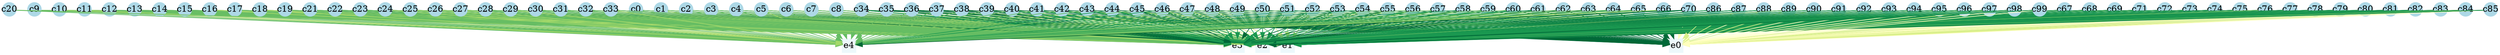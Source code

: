 digraph G {
	splines=false;
	c0[shape=circle, color=lightblue,style=filled ,height=0.30, width=0.30, fixedsize=true,];
	c1[shape=circle, color=lightblue,style=filled ,height=0.30, width=0.30, fixedsize=true,];
	c2[shape=circle, color=lightblue,style=filled ,height=0.30, width=0.30, fixedsize=true,];
	c3[shape=circle, color=lightblue,style=filled ,height=0.30, width=0.30, fixedsize=true,];
	c4[shape=circle, color=lightblue,style=filled ,height=0.30, width=0.30, fixedsize=true,];
	c5[shape=circle, color=lightblue,style=filled ,height=0.30, width=0.30, fixedsize=true,];
	c6[shape=circle, color=lightblue,style=filled ,height=0.30, width=0.30, fixedsize=true,];
	c7[shape=circle, color=lightblue,style=filled ,height=0.30, width=0.30, fixedsize=true,];
	c8[shape=circle, color=lightblue,style=filled ,height=0.30, width=0.30, fixedsize=true,];
	c9[shape=circle, color=lightblue,style=filled ,height=0.30, width=0.30, fixedsize=true,];
	c10[shape=circle, color=lightblue,style=filled ,height=0.30, width=0.30, fixedsize=true,];
	c11[shape=circle, color=lightblue,style=filled ,height=0.30, width=0.30, fixedsize=true,];
	c12[shape=circle, color=lightblue,style=filled ,height=0.30, width=0.30, fixedsize=true,];
	c13[shape=circle, color=lightblue,style=filled ,height=0.30, width=0.30, fixedsize=true,];
	c14[shape=circle, color=lightblue,style=filled ,height=0.30, width=0.30, fixedsize=true,];
	c15[shape=circle, color=lightblue,style=filled ,height=0.30, width=0.30, fixedsize=true,];
	c16[shape=circle, color=lightblue,style=filled ,height=0.30, width=0.30, fixedsize=true,];
	c17[shape=circle, color=lightblue,style=filled ,height=0.30, width=0.30, fixedsize=true,];
	c18[shape=circle, color=lightblue,style=filled ,height=0.30, width=0.30, fixedsize=true,];
	c19[shape=circle, color=lightblue,style=filled ,height=0.30, width=0.30, fixedsize=true,];
	c20[shape=circle, color=lightblue,style=filled ,height=0.30, width=0.30, fixedsize=true,];
	c21[shape=circle, color=lightblue,style=filled ,height=0.30, width=0.30, fixedsize=true,];
	c22[shape=circle, color=lightblue,style=filled ,height=0.30, width=0.30, fixedsize=true,];
	c23[shape=circle, color=lightblue,style=filled ,height=0.30, width=0.30, fixedsize=true,];
	c24[shape=circle, color=lightblue,style=filled ,height=0.30, width=0.30, fixedsize=true,];
	c25[shape=circle, color=lightblue,style=filled ,height=0.30, width=0.30, fixedsize=true,];
	c26[shape=circle, color=lightblue,style=filled ,height=0.30, width=0.30, fixedsize=true,];
	c27[shape=circle, color=lightblue,style=filled ,height=0.30, width=0.30, fixedsize=true,];
	c28[shape=circle, color=lightblue,style=filled ,height=0.30, width=0.30, fixedsize=true,];
	c29[shape=circle, color=lightblue,style=filled ,height=0.30, width=0.30, fixedsize=true,];
	c30[shape=circle, color=lightblue,style=filled ,height=0.30, width=0.30, fixedsize=true,];
	c31[shape=circle, color=lightblue,style=filled ,height=0.30, width=0.30, fixedsize=true,];
	c32[shape=circle, color=lightblue,style=filled ,height=0.30, width=0.30, fixedsize=true,];
	c33[shape=circle, color=lightblue,style=filled ,height=0.30, width=0.30, fixedsize=true,];
	c34[shape=circle, color=lightblue,style=filled ,height=0.30, width=0.30, fixedsize=true,];
	c35[shape=circle, color=lightblue,style=filled ,height=0.30, width=0.30, fixedsize=true,];
	c36[shape=circle, color=lightblue,style=filled ,height=0.30, width=0.30, fixedsize=true,];
	c37[shape=circle, color=lightblue,style=filled ,height=0.30, width=0.30, fixedsize=true,];
	c38[shape=circle, color=lightblue,style=filled ,height=0.30, width=0.30, fixedsize=true,];
	c39[shape=circle, color=lightblue,style=filled ,height=0.30, width=0.30, fixedsize=true,];
	c40[shape=circle, color=lightblue,style=filled ,height=0.30, width=0.30, fixedsize=true,];
	c41[shape=circle, color=lightblue,style=filled ,height=0.30, width=0.30, fixedsize=true,];
	c42[shape=circle, color=lightblue,style=filled ,height=0.30, width=0.30, fixedsize=true,];
	c43[shape=circle, color=lightblue,style=filled ,height=0.30, width=0.30, fixedsize=true,];
	c44[shape=circle, color=lightblue,style=filled ,height=0.30, width=0.30, fixedsize=true,];
	c45[shape=circle, color=lightblue,style=filled ,height=0.30, width=0.30, fixedsize=true,];
	c46[shape=circle, color=lightblue,style=filled ,height=0.30, width=0.30, fixedsize=true,];
	c47[shape=circle, color=lightblue,style=filled ,height=0.30, width=0.30, fixedsize=true,];
	c48[shape=circle, color=lightblue,style=filled ,height=0.30, width=0.30, fixedsize=true,];
	c49[shape=circle, color=lightblue,style=filled ,height=0.30, width=0.30, fixedsize=true,];
	c50[shape=circle, color=lightblue,style=filled ,height=0.30, width=0.30, fixedsize=true,];
	c51[shape=circle, color=lightblue,style=filled ,height=0.30, width=0.30, fixedsize=true,];
	c52[shape=circle, color=lightblue,style=filled ,height=0.30, width=0.30, fixedsize=true,];
	c53[shape=circle, color=lightblue,style=filled ,height=0.30, width=0.30, fixedsize=true,];
	c54[shape=circle, color=lightblue,style=filled ,height=0.30, width=0.30, fixedsize=true,];
	c55[shape=circle, color=lightblue,style=filled ,height=0.30, width=0.30, fixedsize=true,];
	c56[shape=circle, color=lightblue,style=filled ,height=0.30, width=0.30, fixedsize=true,];
	c57[shape=circle, color=lightblue,style=filled ,height=0.30, width=0.30, fixedsize=true,];
	c58[shape=circle, color=lightblue,style=filled ,height=0.30, width=0.30, fixedsize=true,];
	c59[shape=circle, color=lightblue,style=filled ,height=0.30, width=0.30, fixedsize=true,];
	c60[shape=circle, color=lightblue,style=filled ,height=0.30, width=0.30, fixedsize=true,];
	c61[shape=circle, color=lightblue,style=filled ,height=0.30, width=0.30, fixedsize=true,];
	c62[shape=circle, color=lightblue,style=filled ,height=0.30, width=0.30, fixedsize=true,];
	c63[shape=circle, color=lightblue,style=filled ,height=0.30, width=0.30, fixedsize=true,];
	c64[shape=circle, color=lightblue,style=filled ,height=0.30, width=0.30, fixedsize=true,];
	c65[shape=circle, color=lightblue,style=filled ,height=0.30, width=0.30, fixedsize=true,];
	c66[shape=circle, color=lightblue,style=filled ,height=0.30, width=0.30, fixedsize=true,];
	c67[shape=circle, color=lightblue,style=filled ,height=0.30, width=0.30, fixedsize=true,];
	c68[shape=circle, color=lightblue,style=filled ,height=0.30, width=0.30, fixedsize=true,];
	c69[shape=circle, color=lightblue,style=filled ,height=0.30, width=0.30, fixedsize=true,];
	c70[shape=circle, color=lightblue,style=filled ,height=0.30, width=0.30, fixedsize=true,];
	c71[shape=circle, color=lightblue,style=filled ,height=0.30, width=0.30, fixedsize=true,];
	c72[shape=circle, color=lightblue,style=filled ,height=0.30, width=0.30, fixedsize=true,];
	c73[shape=circle, color=lightblue,style=filled ,height=0.30, width=0.30, fixedsize=true,];
	c74[shape=circle, color=lightblue,style=filled ,height=0.30, width=0.30, fixedsize=true,];
	c75[shape=circle, color=lightblue,style=filled ,height=0.30, width=0.30, fixedsize=true,];
	c76[shape=circle, color=lightblue,style=filled ,height=0.30, width=0.30, fixedsize=true,];
	c77[shape=circle, color=lightblue,style=filled ,height=0.30, width=0.30, fixedsize=true,];
	c78[shape=circle, color=lightblue,style=filled ,height=0.30, width=0.30, fixedsize=true,];
	c79[shape=circle, color=lightblue,style=filled ,height=0.30, width=0.30, fixedsize=true,];
	c80[shape=circle, color=lightblue,style=filled ,height=0.30, width=0.30, fixedsize=true,];
	c81[shape=circle, color=lightblue,style=filled ,height=0.30, width=0.30, fixedsize=true,];
	c82[shape=circle, color=lightblue,style=filled ,height=0.30, width=0.30, fixedsize=true,];
	c83[shape=circle, color=lightblue,style=filled ,height=0.30, width=0.30, fixedsize=true,];
	c84[shape=circle, color=lightblue,style=filled ,height=0.30, width=0.30, fixedsize=true,];
	c85[shape=circle, color=lightblue,style=filled ,height=0.30, width=0.30, fixedsize=true,];
	c86[shape=circle, color=lightblue,style=filled ,height=0.30, width=0.30, fixedsize=true,];
	c87[shape=circle, color=lightblue,style=filled ,height=0.30, width=0.30, fixedsize=true,];
	c88[shape=circle, color=lightblue,style=filled ,height=0.30, width=0.30, fixedsize=true,];
	c89[shape=circle, color=lightblue,style=filled ,height=0.30, width=0.30, fixedsize=true,];
	c90[shape=circle, color=lightblue,style=filled ,height=0.30, width=0.30, fixedsize=true,];
	c91[shape=circle, color=lightblue,style=filled ,height=0.30, width=0.30, fixedsize=true,];
	c92[shape=circle, color=lightblue,style=filled ,height=0.30, width=0.30, fixedsize=true,];
	c93[shape=circle, color=lightblue,style=filled ,height=0.30, width=0.30, fixedsize=true,];
	c94[shape=circle, color=lightblue,style=filled ,height=0.30, width=0.30, fixedsize=true,];
	c95[shape=circle, color=lightblue,style=filled ,height=0.30, width=0.30, fixedsize=true,];
	c96[shape=circle, color=lightblue,style=filled ,height=0.30, width=0.30, fixedsize=true,];
	c97[shape=circle, color=lightblue,style=filled ,height=0.30, width=0.30, fixedsize=true,];
	c98[shape=circle, color=lightblue,style=filled ,height=0.30, width=0.30, fixedsize=true,];
	c99[shape=circle, color=lightblue,style=filled ,height=0.30, width=0.30, fixedsize=true,];
	e0[shape=box, color="#edf8fb",style=filled ,height=0.30, width=0.30, fixedsize=true,];
	e1[shape=box, color="#edf8fb",style=filled ,height=0.30, width=0.30, fixedsize=true,];
	e2[shape=box, color="#edf8fb",style=filled ,height=0.30, width=0.30, fixedsize=true,];
	e3[shape=box, color="#edf8fb",style=filled ,height=0.30, width=0.30, fixedsize=true,];
	e4[shape=box, color="#edf8fb",style=filled ,height=0.30, width=0.30, fixedsize=true,];
	"c0" -> "e1"[color="#006837"];
	"c0" -> "e2"[color="#66bd63"];
	"c0" -> "e3"[color="#66bd63"];
	"c0" -> "e4"[color="#66bd63"];
	"c1" -> "e1"[color="#006837"];
	"c1" -> "e2"[color="#a6d96a"];
	"c1" -> "e3"[color="#66bd63"];
	"c1" -> "e4"[color="#a6d96a"];
	"c2" -> "e1"[color="#006837"];
	"c2" -> "e2"[color="#a6d96a"];
	"c2" -> "e3"[color="#66bd63"];
	"c2" -> "e4"[color="#66bd63"];
	"c3" -> "e1"[color="#006837"];
	"c3" -> "e2"[color="#66bd63"];
	"c3" -> "e3"[color="#66bd63"];
	"c3" -> "e4"[color="#66bd63"];
	"c4" -> "e1"[color="#006837"];
	"c4" -> "e2"[color="#66bd63"];
	"c4" -> "e3"[color="#66bd63"];
	"c4" -> "e4"[color="#66bd63"];
	"c5" -> "e1"[color="#006837"];
	"c5" -> "e2"[color="#a6d96a"];
	"c5" -> "e3"[color="#66bd63"];
	"c5" -> "e4"[color="#a6d96a"];
	"c6" -> "e1"[color="#006837"];
	"c6" -> "e2"[color="#a6d96a"];
	"c6" -> "e3"[color="#66bd63"];
	"c6" -> "e4"[color="#66bd63"];
	"c7" -> "e1"[color="#006837"];
	"c7" -> "e2"[color="#a6d96a"];
	"c7" -> "e3"[color="#66bd63"];
	"c7" -> "e4"[color="#66bd63"];
	"c8" -> "e1"[color="#006837"];
	"c8" -> "e2"[color="#a6d96a"];
	"c8" -> "e3"[color="#66bd63"];
	"c8" -> "e4"[color="#66bd63"];
	"c9" -> "e1"[color="#006837"];
	"c9" -> "e2"[color="#a6d96a"];
	"c9" -> "e3"[color="#66bd63"];
	"c9" -> "e4"[color="#66bd63"];
	"c10" -> "e1"[color="#006837"];
	"c10" -> "e2"[color="#a6d96a"];
	"c10" -> "e3"[color="#66bd63"];
	"c10" -> "e4"[color="#a6d96a"];
	"c11" -> "e1"[color="#006837"];
	"c11" -> "e2"[color="#a6d96a"];
	"c11" -> "e3"[color="#66bd63"];
	"c11" -> "e4"[color="#a6d96a"];
	"c12" -> "e1"[color="#006837"];
	"c12" -> "e2"[color="#a6d96a"];
	"c12" -> "e3"[color="#66bd63"];
	"c12" -> "e4"[color="#66bd63"];
	"c13" -> "e1"[color="#006837"];
	"c13" -> "e2"[color="#a6d96a"];
	"c13" -> "e3"[color="#66bd63"];
	"c13" -> "e4"[color="#66bd63"];
	"c14" -> "e1"[color="#006837"];
	"c14" -> "e2"[color="#a6d96a"];
	"c14" -> "e3"[color="#66bd63"];
	"c14" -> "e4"[color="#66bd63"];
	"c15" -> "e1"[color="#006837"];
	"c15" -> "e2"[color="#66bd63"];
	"c15" -> "e3"[color="#66bd63"];
	"c15" -> "e4"[color="#66bd63"];
	"c16" -> "e1"[color="#006837"];
	"c16" -> "e2"[color="#a6d96a"];
	"c16" -> "e3"[color="#a6d96a"];
	"c16" -> "e4"[color="#a6d96a"];
	"c17" -> "e1"[color="#006837"];
	"c17" -> "e2"[color="#a6d96a"];
	"c17" -> "e3"[color="#66bd63"];
	"c17" -> "e4"[color="#66bd63"];
	"c18" -> "e1"[color="#006837"];
	"c18" -> "e2"[color="#a6d96a"];
	"c18" -> "e3"[color="#a6d96a"];
	"c18" -> "e4"[color="#a6d96a"];
	"c19" -> "e1"[color="#006837"];
	"c19" -> "e2"[color="#a6d96a"];
	"c19" -> "e3"[color="#66bd63"];
	"c19" -> "e4"[color="#66bd63"];
	"c20" -> "e2"[color="#a6d96a"];
	"c20" -> "e3"[color="#66bd63"];
	"c20" -> "e4"[color="#66bd63"];
	"c21" -> "e1"[color="#006837"];
	"c21" -> "e2"[color="#a6d96a"];
	"c21" -> "e3"[color="#66bd63"];
	"c21" -> "e4"[color="#66bd63"];
	"c22" -> "e1"[color="#006837"];
	"c22" -> "e2"[color="#66bd63"];
	"c22" -> "e3"[color="#66bd63"];
	"c22" -> "e4"[color="#66bd63"];
	"c23" -> "e1"[color="#006837"];
	"c23" -> "e2"[color="#66bd63"];
	"c23" -> "e3"[color="#66bd63"];
	"c23" -> "e4"[color="#66bd63"];
	"c24" -> "e1"[color="#006837"];
	"c24" -> "e2"[color="#a6d96a"];
	"c24" -> "e3"[color="#66bd63"];
	"c24" -> "e4"[color="#a6d96a"];
	"c25" -> "e1"[color="#006837"];
	"c25" -> "e2"[color="#a6d96a"];
	"c25" -> "e3"[color="#66bd63"];
	"c25" -> "e4"[color="#a6d96a"];
	"c26" -> "e1"[color="#006837"];
	"c26" -> "e2"[color="#a6d96a"];
	"c26" -> "e3"[color="#66bd63"];
	"c26" -> "e4"[color="#a6d96a"];
	"c27" -> "e1"[color="#006837"];
	"c27" -> "e2"[color="#a6d96a"];
	"c27" -> "e3"[color="#66bd63"];
	"c27" -> "e4"[color="#a6d96a"];
	"c28" -> "e1"[color="#006837"];
	"c28" -> "e2"[color="#a6d96a"];
	"c28" -> "e3"[color="#66bd63"];
	"c28" -> "e4"[color="#66bd63"];
	"c29" -> "e1"[color="#006837"];
	"c29" -> "e2"[color="#66bd63"];
	"c29" -> "e3"[color="#66bd63"];
	"c29" -> "e4"[color="#a6d96a"];
	"c30" -> "e1"[color="#006837"];
	"c30" -> "e2"[color="#a6d96a"];
	"c30" -> "e3"[color="#66bd63"];
	"c30" -> "e4"[color="#66bd63"];
	"c31" -> "e1"[color="#006837"];
	"c31" -> "e2"[color="#a6d96a"];
	"c31" -> "e3"[color="#66bd63"];
	"c31" -> "e4"[color="#66bd63"];
	"c32" -> "e1"[color="#006837"];
	"c32" -> "e2"[color="#a6d96a"];
	"c32" -> "e3"[color="#66bd63"];
	"c32" -> "e4"[color="#66bd63"];
	"c33" -> "e1"[color="#006837"];
	"c33" -> "e2"[color="#a6d96a"];
	"c33" -> "e3"[color="#66bd63"];
	"c33" -> "e4"[color="#a6d96a"];
	"c34" -> "e0"[color="#006837"];
	"c34" -> "e1"[color="#a6d96a"];
	"c34" -> "e2"[color="#1a9850"];
	"c34" -> "e3"[color="#1a9850"];
	"c34" -> "e4"[color="#66bd63"];
	"c35" -> "e0"[color="#006837"];
	"c35" -> "e1"[color="#a6d96a"];
	"c35" -> "e2"[color="#1a9850"];
	"c35" -> "e3"[color="#006837"];
	"c35" -> "e4"[color="#66bd63"];
	"c36" -> "e0"[color="#006837"];
	"c36" -> "e1"[color="#a6d96a"];
	"c36" -> "e2"[color="#1a9850"];
	"c36" -> "e3"[color="#006837"];
	"c36" -> "e4"[color="#66bd63"];
	"c37" -> "e0"[color="#006837"];
	"c37" -> "e1"[color="#a6d96a"];
	"c37" -> "e2"[color="#1a9850"];
	"c37" -> "e3"[color="#006837"];
	"c37" -> "e4"[color="#66bd63"];
	"c38" -> "e0"[color="#006837"];
	"c38" -> "e1"[color="#d9ef8b"];
	"c38" -> "e2"[color="#006837"];
	"c38" -> "e3"[color="#006837"];
	"c38" -> "e4"[color="#66bd63"];
	"c39" -> "e0"[color="#006837"];
	"c39" -> "e1"[color="#d9ef8b"];
	"c39" -> "e2"[color="#1a9850"];
	"c39" -> "e3"[color="#006837"];
	"c39" -> "e4"[color="#66bd63"];
	"c40" -> "e0"[color="#006837"];
	"c40" -> "e1"[color="#d9ef8b"];
	"c40" -> "e2"[color="#1a9850"];
	"c40" -> "e3"[color="#1a9850"];
	"c40" -> "e4"[color="#66bd63"];
	"c41" -> "e0"[color="#006837"];
	"c41" -> "e1"[color="#d9ef8b"];
	"c41" -> "e2"[color="#1a9850"];
	"c41" -> "e3"[color="#1a9850"];
	"c41" -> "e4"[color="#66bd63"];
	"c42" -> "e0"[color="#006837"];
	"c42" -> "e1"[color="#a6d96a"];
	"c42" -> "e2"[color="#1a9850"];
	"c42" -> "e3"[color="#1a9850"];
	"c42" -> "e4"[color="#66bd63"];
	"c43" -> "e0"[color="#006837"];
	"c43" -> "e1"[color="#a6d96a"];
	"c43" -> "e2"[color="#1a9850"];
	"c43" -> "e3"[color="#1a9850"];
	"c43" -> "e4"[color="#66bd63"];
	"c44" -> "e0"[color="#006837"];
	"c44" -> "e1"[color="#a6d96a"];
	"c44" -> "e2"[color="#1a9850"];
	"c44" -> "e3"[color="#1a9850"];
	"c44" -> "e4"[color="#1a9850"];
	"c45" -> "e0"[color="#006837"];
	"c45" -> "e1"[color="#a6d96a"];
	"c45" -> "e2"[color="#1a9850"];
	"c45" -> "e3"[color="#006837"];
	"c45" -> "e4"[color="#66bd63"];
	"c46" -> "e0"[color="#006837"];
	"c46" -> "e1"[color="#d9ef8b"];
	"c46" -> "e2"[color="#1a9850"];
	"c46" -> "e3"[color="#006837"];
	"c46" -> "e4"[color="#1a9850"];
	"c47" -> "e0"[color="#006837"];
	"c47" -> "e1"[color="#d9ef8b"];
	"c47" -> "e2"[color="#1a9850"];
	"c47" -> "e3"[color="#1a9850"];
	"c47" -> "e4"[color="#66bd63"];
	"c48" -> "e0"[color="#006837"];
	"c48" -> "e1"[color="#d9ef8b"];
	"c48" -> "e2"[color="#1a9850"];
	"c48" -> "e3"[color="#1a9850"];
	"c48" -> "e4"[color="#66bd63"];
	"c49" -> "e0"[color="#006837"];
	"c49" -> "e1"[color="#66bd63"];
	"c49" -> "e2"[color="#1a9850"];
	"c49" -> "e3"[color="#1a9850"];
	"c49" -> "e4"[color="#66bd63"];
	"c50" -> "e0"[color="#006837"];
	"c50" -> "e1"[color="#d9ef8b"];
	"c50" -> "e2"[color="#1a9850"];
	"c50" -> "e3"[color="#006837"];
	"c50" -> "e4"[color="#66bd63"];
	"c51" -> "e0"[color="#006837"];
	"c51" -> "e1"[color="#a6d96a"];
	"c51" -> "e2"[color="#1a9850"];
	"c51" -> "e3"[color="#1a9850"];
	"c51" -> "e4"[color="#66bd63"];
	"c52" -> "e0"[color="#006837"];
	"c52" -> "e1"[color="#a6d96a"];
	"c52" -> "e2"[color="#1a9850"];
	"c52" -> "e3"[color="#1a9850"];
	"c52" -> "e4"[color="#1a9850"];
	"c53" -> "e0"[color="#006837"];
	"c53" -> "e1"[color="#a6d96a"];
	"c53" -> "e2"[color="#1a9850"];
	"c53" -> "e3"[color="#006837"];
	"c53" -> "e4"[color="#66bd63"];
	"c54" -> "e0"[color="#006837"];
	"c54" -> "e1"[color="#d9ef8b"];
	"c54" -> "e2"[color="#1a9850"];
	"c54" -> "e3"[color="#1a9850"];
	"c54" -> "e4"[color="#1a9850"];
	"c55" -> "e0"[color="#006837"];
	"c55" -> "e1"[color="#a6d96a"];
	"c55" -> "e2"[color="#006837"];
	"c55" -> "e3"[color="#006837"];
	"c55" -> "e4"[color="#66bd63"];
	"c56" -> "e0"[color="#006837"];
	"c56" -> "e1"[color="#a6d96a"];
	"c56" -> "e2"[color="#1a9850"];
	"c56" -> "e3"[color="#1a9850"];
	"c56" -> "e4"[color="#66bd63"];
	"c57" -> "e0"[color="#006837"];
	"c57" -> "e1"[color="#a6d96a"];
	"c57" -> "e2"[color="#1a9850"];
	"c57" -> "e3"[color="#1a9850"];
	"c57" -> "e4"[color="#66bd63"];
	"c58" -> "e0"[color="#006837"];
	"c58" -> "e1"[color="#a6d96a"];
	"c58" -> "e2"[color="#1a9850"];
	"c58" -> "e3"[color="#006837"];
	"c58" -> "e4"[color="#1a9850"];
	"c59" -> "e0"[color="#006837"];
	"c59" -> "e1"[color="#a6d96a"];
	"c59" -> "e2"[color="#1a9850"];
	"c59" -> "e3"[color="#1a9850"];
	"c59" -> "e4"[color="#66bd63"];
	"c60" -> "e0"[color="#006837"];
	"c60" -> "e1"[color="#a6d96a"];
	"c60" -> "e2"[color="#1a9850"];
	"c60" -> "e3"[color="#1a9850"];
	"c60" -> "e4"[color="#66bd63"];
	"c61" -> "e0"[color="#006837"];
	"c61" -> "e1"[color="#a6d96a"];
	"c61" -> "e2"[color="#1a9850"];
	"c61" -> "e3"[color="#006837"];
	"c61" -> "e4"[color="#1a9850"];
	"c62" -> "e0"[color="#006837"];
	"c62" -> "e1"[color="#a6d96a"];
	"c62" -> "e2"[color="#1a9850"];
	"c62" -> "e3"[color="#006837"];
	"c62" -> "e4"[color="#66bd63"];
	"c63" -> "e0"[color="#006837"];
	"c63" -> "e1"[color="#a6d96a"];
	"c63" -> "e2"[color="#1a9850"];
	"c63" -> "e3"[color="#006837"];
	"c63" -> "e4"[color="#66bd63"];
	"c64" -> "e0"[color="#006837"];
	"c64" -> "e1"[color="#a6d96a"];
	"c64" -> "e2"[color="#1a9850"];
	"c64" -> "e3"[color="#1a9850"];
	"c64" -> "e4"[color="#66bd63"];
	"c65" -> "e0"[color="#006837"];
	"c65" -> "e1"[color="#d9ef8b"];
	"c65" -> "e2"[color="#006837"];
	"c65" -> "e3"[color="#1a9850"];
	"c65" -> "e4"[color="#66bd63"];
	"c66" -> "e0"[color="#006837"];
	"c66" -> "e1"[color="#a6d96a"];
	"c66" -> "e2"[color="#006837"];
	"c66" -> "e3"[color="#1a9850"];
	"c66" -> "e4"[color="#a6d96a"];
	"c67" -> "e0"[color="#ffffbf"];
	"c67" -> "e1"[color="#1a9850"];
	"c67" -> "e2"[color="#006837"];
	"c67" -> "e3"[color="#1a9850"];
	"c68" -> "e0"[color="#d9ef8b"];
	"c68" -> "e1"[color="#1a9850"];
	"c68" -> "e2"[color="#006837"];
	"c68" -> "e3"[color="#1a9850"];
	"c69" -> "e0"[color="#d9ef8b"];
	"c69" -> "e1"[color="#1a9850"];
	"c69" -> "e2"[color="#1a9850"];
	"c69" -> "e3"[color="#1a9850"];
	"c70" -> "e0"[color="#ffffbf"];
	"c70" -> "e1"[color="#1a9850"];
	"c70" -> "e2"[color="#006837"];
	"c70" -> "e3"[color="#1a9850"];
	"c70" -> "e4"[color="#006837"];
	"c71" -> "e0"[color="#d9ef8b"];
	"c71" -> "e1"[color="#1a9850"];
	"c71" -> "e2"[color="#006837"];
	"c71" -> "e3"[color="#1a9850"];
	"c72" -> "e0"[color="#ffffbf"];
	"c72" -> "e1"[color="#1a9850"];
	"c72" -> "e2"[color="#1a9850"];
	"c72" -> "e3"[color="#1a9850"];
	"c73" -> "e0"[color="#d9ef8b"];
	"c73" -> "e1"[color="#1a9850"];
	"c73" -> "e2"[color="#1a9850"];
	"c73" -> "e3"[color="#1a9850"];
	"c74" -> "e0"[color="#ffffbf"];
	"c74" -> "e1"[color="#1a9850"];
	"c74" -> "e2"[color="#006837"];
	"c74" -> "e3"[color="#1a9850"];
	"c75" -> "e0"[color="#ffffbf"];
	"c75" -> "e1"[color="#1a9850"];
	"c75" -> "e2"[color="#006837"];
	"c75" -> "e3"[color="#1a9850"];
	"c76" -> "e0"[color="#d9ef8b"];
	"c76" -> "e1"[color="#1a9850"];
	"c76" -> "e2"[color="#1a9850"];
	"c76" -> "e3"[color="#66bd63"];
	"c77" -> "e0"[color="#ffffbf"];
	"c77" -> "e1"[color="#1a9850"];
	"c77" -> "e2"[color="#006837"];
	"c77" -> "e3"[color="#1a9850"];
	"c78" -> "e0"[color="#d9ef8b"];
	"c78" -> "e1"[color="#66bd63"];
	"c78" -> "e2"[color="#006837"];
	"c78" -> "e3"[color="#1a9850"];
	"c79" -> "e0"[color="#ffffbf"];
	"c79" -> "e1"[color="#1a9850"];
	"c79" -> "e2"[color="#006837"];
	"c79" -> "e3"[color="#1a9850"];
	"c80" -> "e0"[color="#d9ef8b"];
	"c80" -> "e1"[color="#1a9850"];
	"c80" -> "e2"[color="#1a9850"];
	"c80" -> "e3"[color="#1a9850"];
	"c81" -> "e0"[color="#d9ef8b"];
	"c81" -> "e1"[color="#1a9850"];
	"c81" -> "e2"[color="#006837"];
	"c81" -> "e3"[color="#1a9850"];
	"c82" -> "e0"[color="#d9ef8b"];
	"c82" -> "e1"[color="#1a9850"];
	"c82" -> "e2"[color="#006837"];
	"c82" -> "e3"[color="#1a9850"];
	"c83" -> "e0"[color="#d9ef8b"];
	"c83" -> "e1"[color="#1a9850"];
	"c83" -> "e2"[color="#1a9850"];
	"c83" -> "e3"[color="#1a9850"];
	"c84" -> "e0"[color="#d9ef8b"];
	"c84" -> "e1"[color="#1a9850"];
	"c84" -> "e2"[color="#006837"];
	"c84" -> "e3"[color="#66bd63"];
	"c85" -> "e0"[color="#ffffbf"];
	"c85" -> "e1"[color="#1a9850"];
	"c85" -> "e2"[color="#006837"];
	"c85" -> "e3"[color="#1a9850"];
	"c86" -> "e0"[color="#d9ef8b"];
	"c86" -> "e1"[color="#1a9850"];
	"c86" -> "e2"[color="#006837"];
	"c86" -> "e3"[color="#1a9850"];
	"c87" -> "e0"[color="#d9ef8b"];
	"c87" -> "e1"[color="#1a9850"];
	"c87" -> "e2"[color="#006837"];
	"c87" -> "e3"[color="#1a9850"];
	"c88" -> "e0"[color="#ffffbf"];
	"c88" -> "e1"[color="#1a9850"];
	"c88" -> "e2"[color="#006837"];
	"c88" -> "e3"[color="#1a9850"];
	"c89" -> "e0"[color="#d9ef8b"];
	"c89" -> "e1"[color="#1a9850"];
	"c89" -> "e2"[color="#006837"];
	"c89" -> "e3"[color="#66bd63"];
	"c90" -> "e0"[color="#d9ef8b"];
	"c90" -> "e1"[color="#1a9850"];
	"c90" -> "e2"[color="#006837"];
	"c90" -> "e3"[color="#1a9850"];
	"c91" -> "e0"[color="#ffffbf"];
	"c91" -> "e1"[color="#1a9850"];
	"c91" -> "e2"[color="#006837"];
	"c91" -> "e3"[color="#1a9850"];
	"c92" -> "e0"[color="#ffffbf"];
	"c92" -> "e1"[color="#1a9850"];
	"c92" -> "e2"[color="#006837"];
	"c92" -> "e3"[color="#1a9850"];
	"c93" -> "e0"[color="#ffffbf"];
	"c93" -> "e1"[color="#1a9850"];
	"c93" -> "e2"[color="#006837"];
	"c93" -> "e3"[color="#1a9850"];
	"c94" -> "e0"[color="#ffffbf"];
	"c94" -> "e1"[color="#1a9850"];
	"c94" -> "e2"[color="#006837"];
	"c94" -> "e3"[color="#1a9850"];
	"c95" -> "e0"[color="#ffffbf"];
	"c95" -> "e1"[color="#1a9850"];
	"c95" -> "e2"[color="#006837"];
	"c95" -> "e3"[color="#1a9850"];
	"c96" -> "e0"[color="#ffffbf"];
	"c96" -> "e1"[color="#1a9850"];
	"c96" -> "e2"[color="#006837"];
	"c96" -> "e3"[color="#1a9850"];
	"c97" -> "e0"[color="#d9ef8b"];
	"c97" -> "e1"[color="#1a9850"];
	"c97" -> "e2"[color="#1a9850"];
	"c97" -> "e3"[color="#1a9850"];
	"c98" -> "e0"[color="#ffffbf"];
	"c98" -> "e1"[color="#1a9850"];
	"c98" -> "e2"[color="#006837"];
	"c98" -> "e3"[color="#1a9850"];
	"c99" -> "e0"[color="#ffffbf"];
	"c99" -> "e1"[color="#1a9850"];
	"c99" -> "e2"[color="#006837"];
	"c99" -> "e3"[color="#1a9850"];
}